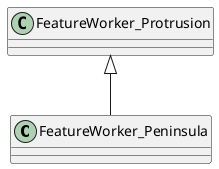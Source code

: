 @startuml
class FeatureWorker_Peninsula {
}
FeatureWorker_Protrusion <|-- FeatureWorker_Peninsula
@enduml
